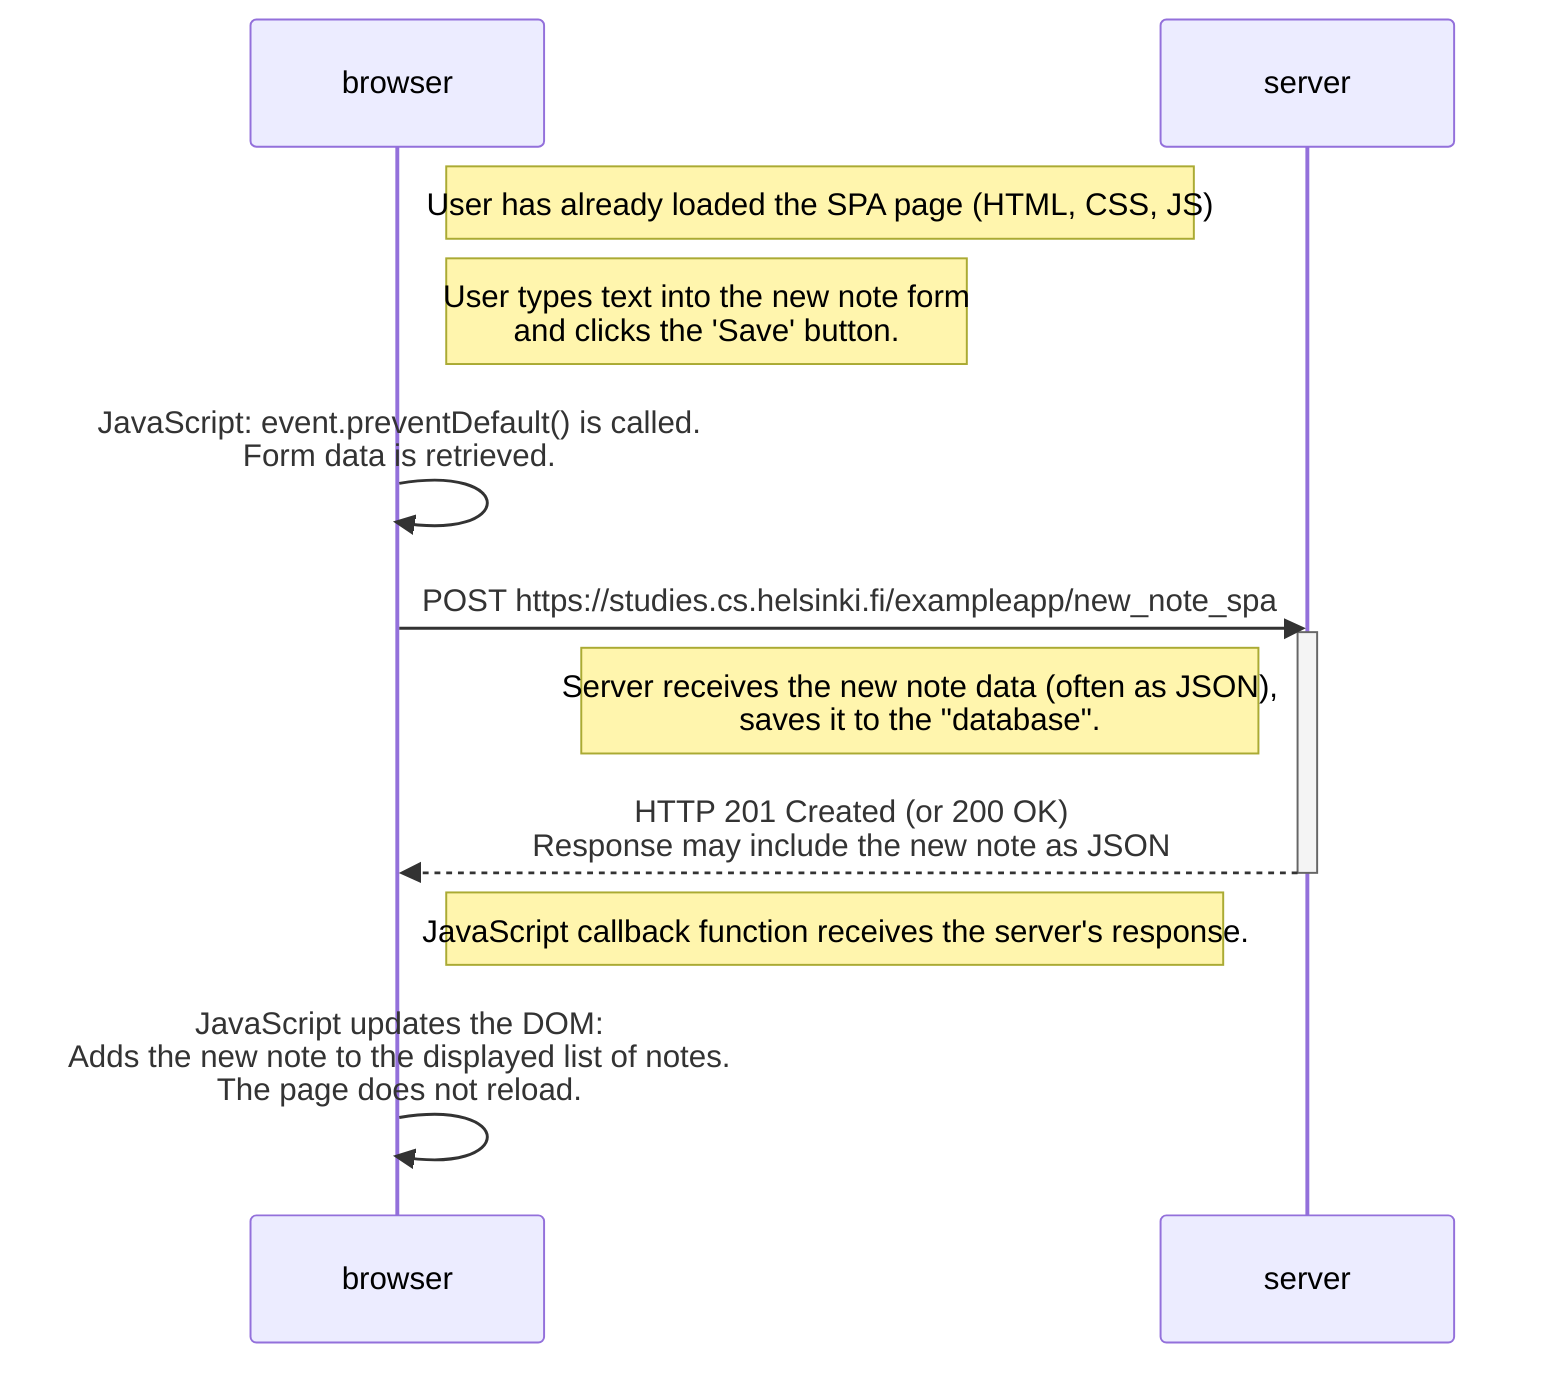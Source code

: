 sequenceDiagram
    participant browser
    participant server

    Note right of browser: User has already loaded the SPA page (HTML, CSS, JS)

    Note right of browser: User types text into the new note form<br/>and clicks the 'Save' button.

    browser->>browser: JavaScript: event.preventDefault() is called.<br/>Form data is retrieved.

    browser->>server: POST https://studies.cs.helsinki.fi/exampleapp/new_note_spa
    activate server
    Note left of server: Server receives the new note data (often as JSON),<br/>saves it to the "database".
    server-->>browser: HTTP 201 Created (or 200 OK)<br/>Response may include the new note as JSON
    deactivate server

    Note right of browser: JavaScript callback function receives the server's response.
    browser->>browser: JavaScript updates the DOM:<br/>Adds the new note to the displayed list of notes.<br/>The page does not reload.
